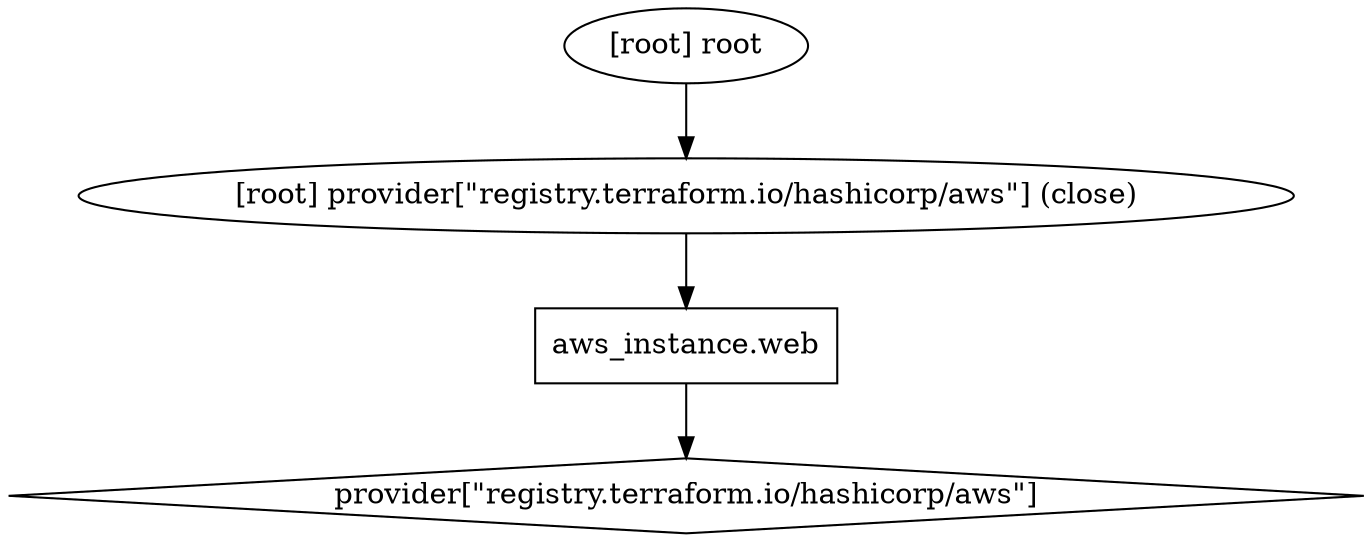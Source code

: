 digraph {
	compound = "true"
	newrank = "true"
	subgraph "root" {
		"[root] aws_instance.web (expand)" [label = "aws_instance.web", shape = "box"]
		"[root] provider[\"registry.terraform.io/hashicorp/aws\"]" [label = "provider[\"registry.terraform.io/hashicorp/aws\"]", shape = "diamond"]
		"[root] aws_instance.web (expand)" -> "[root] provider[\"registry.terraform.io/hashicorp/aws\"]"
		"[root] provider[\"registry.terraform.io/hashicorp/aws\"] (close)" -> "[root] aws_instance.web (expand)"
		"[root] root" -> "[root] provider[\"registry.terraform.io/hashicorp/aws\"] (close)"
	}
}

